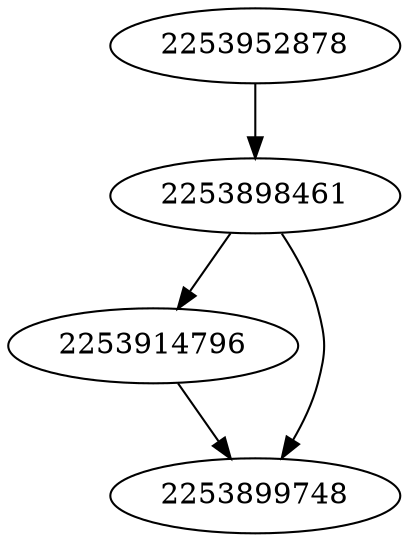 strict digraph  {
2253914796;
2253899748;
2253898461;
2253952878;
2253914796 -> 2253899748;
2253898461 -> 2253914796;
2253898461 -> 2253899748;
2253952878 -> 2253898461;
}

